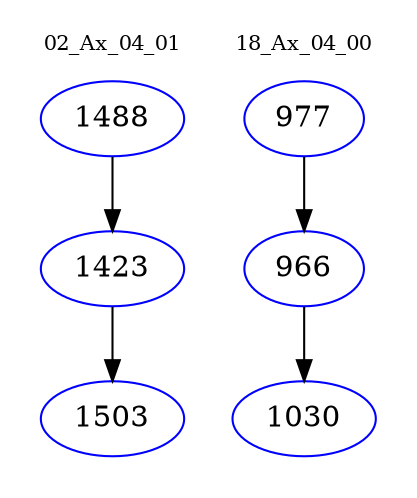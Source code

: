 digraph{
subgraph cluster_0 {
color = white
label = "02_Ax_04_01";
fontsize=10;
T0_1488 [label="1488", color="blue"]
T0_1488 -> T0_1423 [color="black"]
T0_1423 [label="1423", color="blue"]
T0_1423 -> T0_1503 [color="black"]
T0_1503 [label="1503", color="blue"]
}
subgraph cluster_1 {
color = white
label = "18_Ax_04_00";
fontsize=10;
T1_977 [label="977", color="blue"]
T1_977 -> T1_966 [color="black"]
T1_966 [label="966", color="blue"]
T1_966 -> T1_1030 [color="black"]
T1_1030 [label="1030", color="blue"]
}
}
